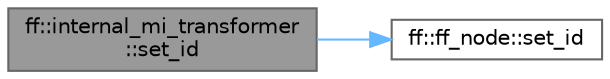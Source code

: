 digraph "ff::internal_mi_transformer::set_id"
{
 // LATEX_PDF_SIZE
  bgcolor="transparent";
  edge [fontname=Helvetica,fontsize=10,labelfontname=Helvetica,labelfontsize=10];
  node [fontname=Helvetica,fontsize=10,shape=box,height=0.2,width=0.4];
  rankdir="LR";
  Node1 [id="Node000001",label="ff::internal_mi_transformer\l::set_id",height=0.2,width=0.4,color="gray40", fillcolor="grey60", style="filled", fontcolor="black",tooltip=" "];
  Node1 -> Node2 [id="edge1_Node000001_Node000002",color="steelblue1",style="solid",tooltip=" "];
  Node2 [id="Node000002",label="ff::ff_node::set_id",height=0.2,width=0.4,color="grey40", fillcolor="white", style="filled",URL="$classff_1_1ff__node.html#a922fc688f91665519c1f6c967638fa38",tooltip=" "];
}
